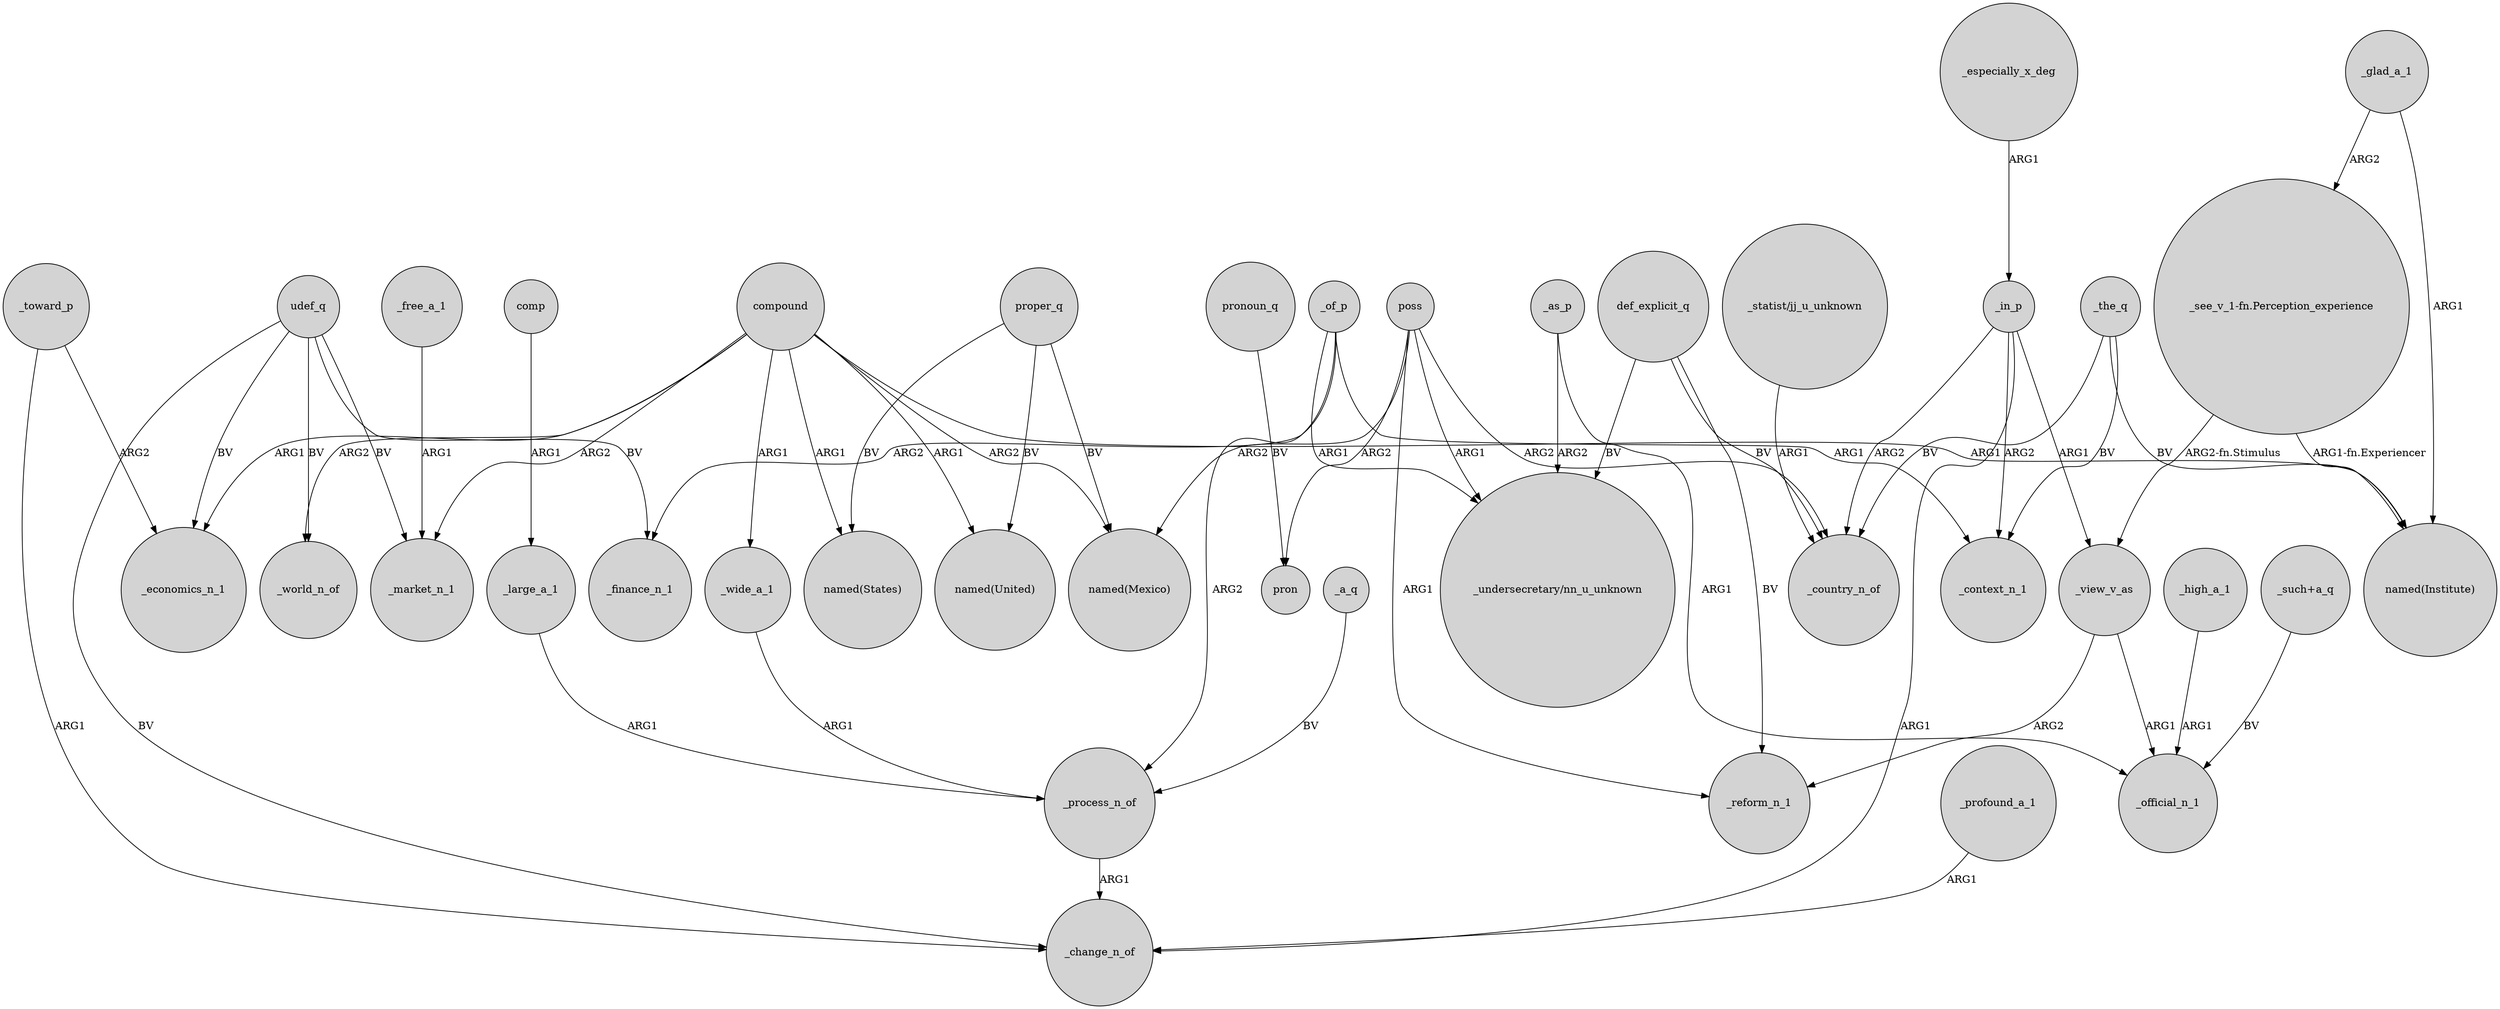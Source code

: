 digraph {
	node [shape=circle style=filled]
	_toward_p -> _economics_n_1 [label=ARG2]
	compound -> _market_n_1 [label=ARG2]
	_as_p -> "_undersecretary/nn_u_unknown" [label=ARG2]
	_of_p -> "_undersecretary/nn_u_unknown" [label=ARG1]
	poss -> _country_n_of [label=ARG2]
	poss -> pron [label=ARG2]
	udef_q -> _finance_n_1 [label=BV]
	def_explicit_q -> "_undersecretary/nn_u_unknown" [label=BV]
	compound -> _world_n_of [label=ARG2]
	_glad_a_1 -> "_see_v_1-fn.Perception_experience" [label=ARG2]
	comp -> _large_a_1 [label=ARG1]
	_of_p -> _process_n_of [label=ARG2]
	"_see_v_1-fn.Perception_experience" -> _view_v_as [label="ARG2-fn.Stimulus"]
	compound -> "named(Mexico)" [label=ARG2]
	_free_a_1 -> _market_n_1 [label=ARG1]
	_view_v_as -> _official_n_1 [label=ARG1]
	_as_p -> _official_n_1 [label=ARG1]
	_in_p -> _country_n_of [label=ARG2]
	"_statist/jj_u_unknown" -> _country_n_of [label=ARG1]
	"_see_v_1-fn.Perception_experience" -> "named(Institute)" [label="ARG1-fn.Experiencer"]
	_a_q -> _process_n_of [label=BV]
	_the_q -> _context_n_1 [label=BV]
	udef_q -> _world_n_of [label=BV]
	_toward_p -> _change_n_of [label=ARG1]
	udef_q -> _market_n_1 [label=BV]
	_glad_a_1 -> "named(Institute)" [label=ARG1]
	poss -> "_undersecretary/nn_u_unknown" [label=ARG1]
	"_such+a_q" -> _official_n_1 [label=BV]
	_in_p -> _view_v_as [label=ARG1]
	compound -> "named(Institute)" [label=ARG1]
	_process_n_of -> _change_n_of [label=ARG1]
	proper_q -> "named(Mexico)" [label=BV]
	_in_p -> _change_n_of [label=ARG1]
	proper_q -> "named(States)" [label=BV]
	pronoun_q -> pron [label=BV]
	_the_q -> _country_n_of [label=BV]
	_the_q -> "named(Institute)" [label=BV]
	udef_q -> _change_n_of [label=BV]
	def_explicit_q -> _country_n_of [label=BV]
	_of_p -> _finance_n_1 [label=ARG2]
	compound -> _wide_a_1 [label=ARG1]
	poss -> "named(Mexico)" [label=ARG2]
	_high_a_1 -> _official_n_1 [label=ARG1]
	compound -> "named(States)" [label=ARG1]
	proper_q -> "named(United)" [label=BV]
	poss -> _reform_n_1 [label=ARG1]
	_especially_x_deg -> _in_p [label=ARG1]
	_of_p -> _context_n_1 [label=ARG1]
	_in_p -> _context_n_1 [label=ARG2]
	_large_a_1 -> _process_n_of [label=ARG1]
	compound -> _economics_n_1 [label=ARG1]
	def_explicit_q -> _reform_n_1 [label=BV]
	_view_v_as -> _reform_n_1 [label=ARG2]
	udef_q -> _economics_n_1 [label=BV]
	compound -> "named(United)" [label=ARG1]
	_profound_a_1 -> _change_n_of [label=ARG1]
	_wide_a_1 -> _process_n_of [label=ARG1]
}
